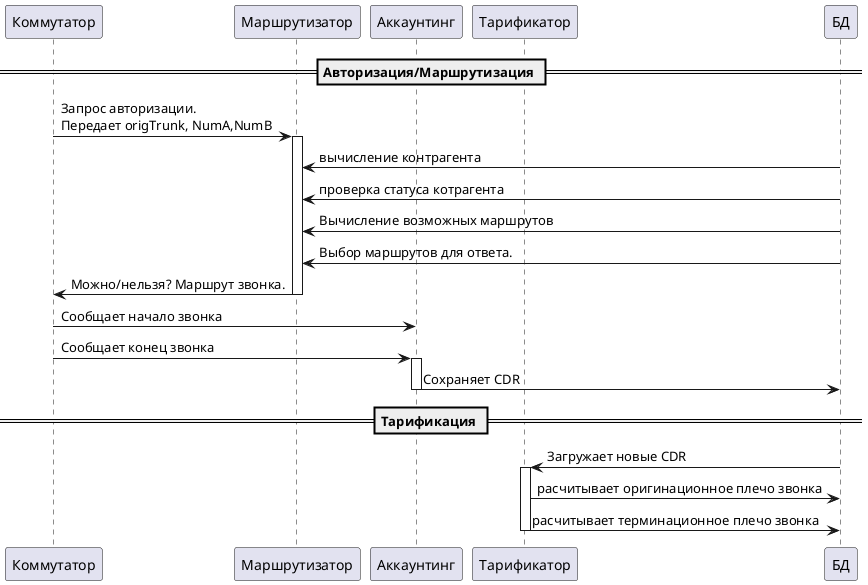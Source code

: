@startuml

participant Коммутатор order 10
participant Маршрутизатор order 20
participant Аккаунтинг order 30
participant Тарификатор order 40
participant БД order 50

== Авторизация/Маршрутизация ==

Коммутатор -> Маршрутизатор : Запрос авторизации.\nПередает origTrunk, NumA,NumB
activate Маршрутизатор

Маршрутизатор <- БД : вычисление контрагента
Маршрутизатор <- БД : проверка статуса котрагента
Маршрутизатор <- БД : Вычисление возможных маршрутов
Маршрутизатор <- БД : Выбор маршрутов для ответа.

Маршрутизатор -> Коммутатор: Можно/нельзя? Маршрут звонка.
deactivate Маршрутизатор

Коммутатор -> Аккаунтинг: Сообщает начало звонка

Коммутатор -> Аккаунтинг: Сообщает конец звонка
activate Аккаунтинг
Аккаунтинг -> БД: Cохраняет CDR
deactivate Аккаунтинг

== Тарификация ==

Тарификатор <- БД: Загружает новые CDR
activate Тарификатор
Тарификатор -> БД: расчитывает оригинационное плечо звонка
Тарификатор -> БД: расчитывает терминационное плечо звонка
deactivate Тарификатор

@enduml
